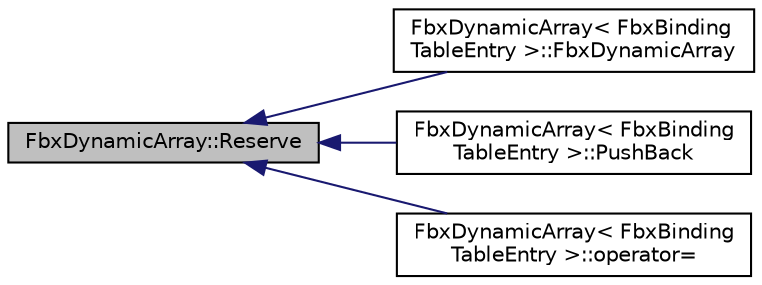 digraph "FbxDynamicArray::Reserve"
{
  edge [fontname="Helvetica",fontsize="10",labelfontname="Helvetica",labelfontsize="10"];
  node [fontname="Helvetica",fontsize="10",shape=record];
  rankdir="LR";
  Node39 [label="FbxDynamicArray::Reserve",height=0.2,width=0.4,color="black", fillcolor="grey75", style="filled", fontcolor="black"];
  Node39 -> Node40 [dir="back",color="midnightblue",fontsize="10",style="solid",fontname="Helvetica"];
  Node40 [label="FbxDynamicArray\< FbxBinding\lTableEntry \>::FbxDynamicArray",height=0.2,width=0.4,color="black", fillcolor="white", style="filled",URL="$class_fbx_dynamic_array.html#a51406444b76ab195c4d87ab456385281"];
  Node39 -> Node41 [dir="back",color="midnightblue",fontsize="10",style="solid",fontname="Helvetica"];
  Node41 [label="FbxDynamicArray\< FbxBinding\lTableEntry \>::PushBack",height=0.2,width=0.4,color="black", fillcolor="white", style="filled",URL="$class_fbx_dynamic_array.html#a50d7516815f9a6ad04a26beb66341dd6"];
  Node39 -> Node42 [dir="back",color="midnightblue",fontsize="10",style="solid",fontname="Helvetica"];
  Node42 [label="FbxDynamicArray\< FbxBinding\lTableEntry \>::operator=",height=0.2,width=0.4,color="black", fillcolor="white", style="filled",URL="$class_fbx_dynamic_array.html#a9f14aeb23c8a864e9fdeeef12096a69a"];
}
